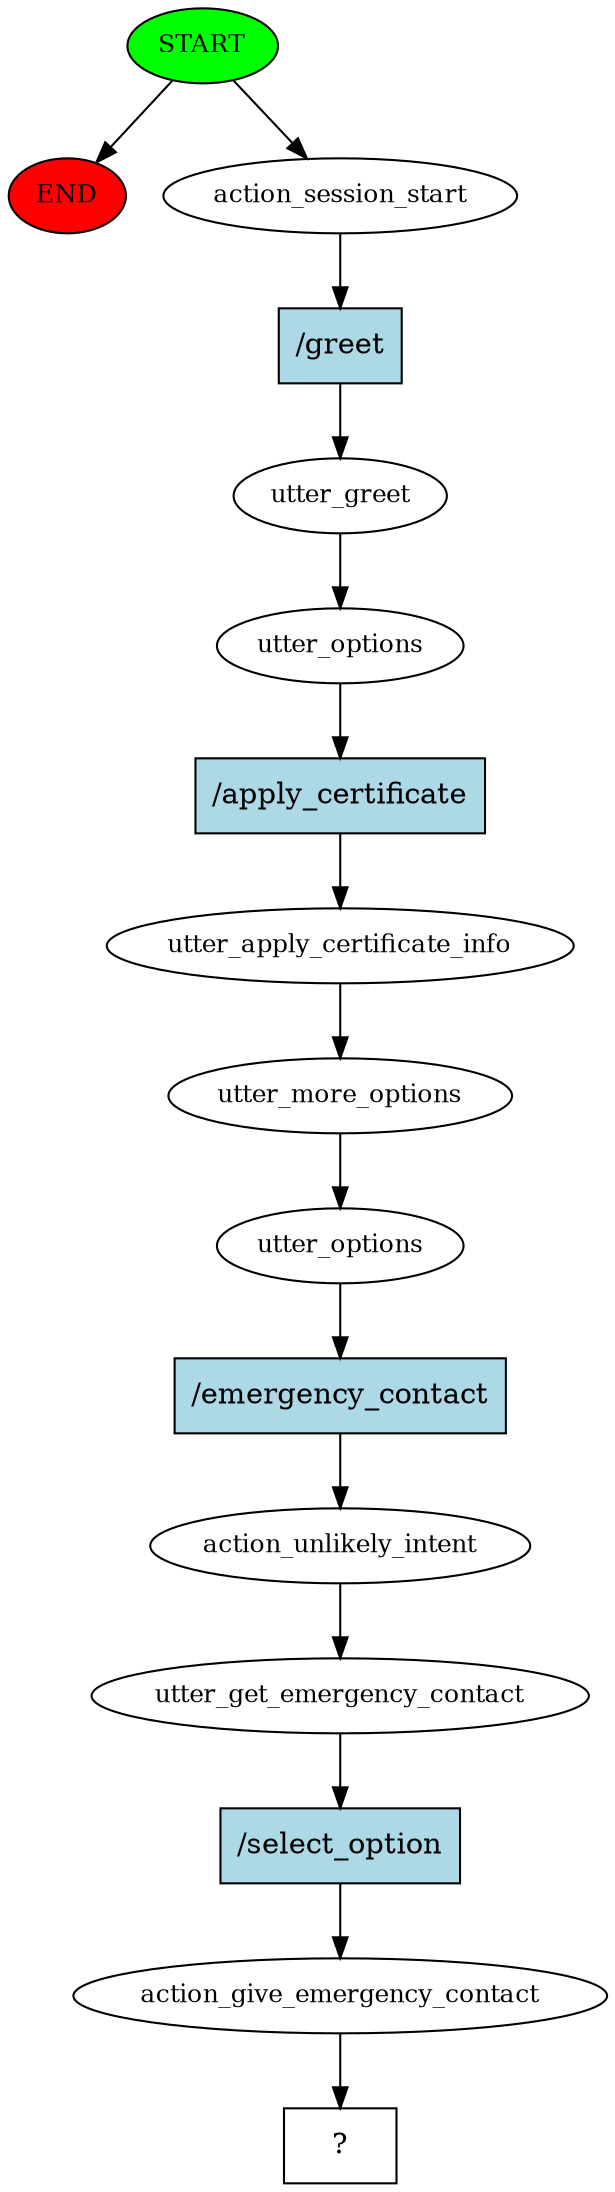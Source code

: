 digraph  {
0 [class="start active", fillcolor=green, fontsize=12, label=START, style=filled];
"-1" [class=end, fillcolor=red, fontsize=12, label=END, style=filled];
1 [class=active, fontsize=12, label=action_session_start];
2 [class=active, fontsize=12, label=utter_greet];
3 [class=active, fontsize=12, label=utter_options];
4 [class=active, fontsize=12, label=utter_apply_certificate_info];
5 [class=active, fontsize=12, label=utter_more_options];
6 [class=active, fontsize=12, label=utter_options];
7 [class=active, fontsize=12, label=action_unlikely_intent];
8 [class=active, fontsize=12, label=utter_get_emergency_contact];
9 [class=active, fontsize=12, label=action_give_emergency_contact];
10 [class="intent dashed active", label="  ?  ", shape=rect];
11 [class="intent active", fillcolor=lightblue, label="/greet", shape=rect, style=filled];
12 [class="intent active", fillcolor=lightblue, label="/apply_certificate", shape=rect, style=filled];
13 [class="intent active", fillcolor=lightblue, label="/emergency_contact", shape=rect, style=filled];
14 [class="intent active", fillcolor=lightblue, label="/select_option", shape=rect, style=filled];
0 -> "-1"  [class="", key=NONE, label=""];
0 -> 1  [class=active, key=NONE, label=""];
1 -> 11  [class=active, key=0];
2 -> 3  [class=active, key=NONE, label=""];
3 -> 12  [class=active, key=0];
4 -> 5  [class=active, key=NONE, label=""];
5 -> 6  [class=active, key=NONE, label=""];
6 -> 13  [class=active, key=0];
7 -> 8  [class=active, key=NONE, label=""];
8 -> 14  [class=active, key=0];
9 -> 10  [class=active, key=NONE, label=""];
11 -> 2  [class=active, key=0];
12 -> 4  [class=active, key=0];
13 -> 7  [class=active, key=0];
14 -> 9  [class=active, key=0];
}
